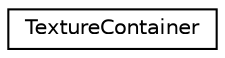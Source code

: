 digraph G
{
  edge [fontname="Helvetica",fontsize="10",labelfontname="Helvetica",labelfontsize="10"];
  node [fontname="Helvetica",fontsize="10",shape=record];
  rankdir="LR";
  Node1 [label="TextureContainer",height=0.2,width=0.4,color="black", fillcolor="white", style="filled",URL="$struct_texture_container.html"];
}
